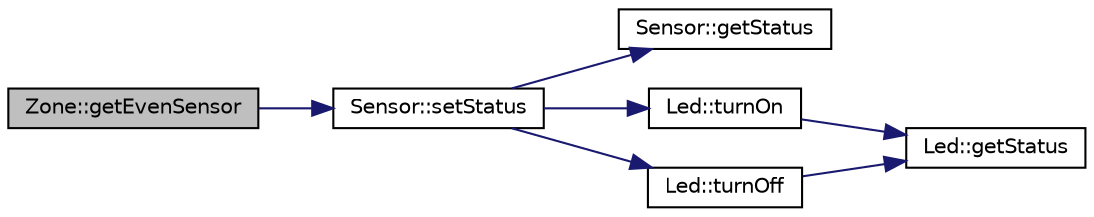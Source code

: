 digraph "Zone::getEvenSensor"
{
  edge [fontname="Helvetica",fontsize="10",labelfontname="Helvetica",labelfontsize="10"];
  node [fontname="Helvetica",fontsize="10",shape=record];
  rankdir="LR";
  Node2 [label="Zone::getEvenSensor",height=0.2,width=0.4,color="black", fillcolor="grey75", style="filled", fontcolor="black"];
  Node2 -> Node3 [color="midnightblue",fontsize="10",style="solid",fontname="Helvetica"];
  Node3 [label="Sensor::setStatus",height=0.2,width=0.4,color="black", fillcolor="white", style="filled",URL="$class_sensor.html#a7972be02ffc4de06189bf1674b10e7ca",tooltip="Set the Status object. "];
  Node3 -> Node4 [color="midnightblue",fontsize="10",style="solid",fontname="Helvetica"];
  Node4 [label="Sensor::getStatus",height=0.2,width=0.4,color="black", fillcolor="white", style="filled",URL="$class_sensor.html#a4fa4a168ce3effc89907845aa6ba1276",tooltip="Get the Status object. "];
  Node3 -> Node5 [color="midnightblue",fontsize="10",style="solid",fontname="Helvetica"];
  Node5 [label="Led::turnOn",height=0.2,width=0.4,color="black", fillcolor="white", style="filled",URL="$class_led.html#a31b9aebd54e73a88eba93068f70fd58c",tooltip="Ligar led. "];
  Node5 -> Node6 [color="midnightblue",fontsize="10",style="solid",fontname="Helvetica"];
  Node6 [label="Led::getStatus",height=0.2,width=0.4,color="black", fillcolor="white", style="filled",URL="$class_led.html#a1b58a603349633018e279f99405c09fe",tooltip="Get the Status object. "];
  Node3 -> Node7 [color="midnightblue",fontsize="10",style="solid",fontname="Helvetica"];
  Node7 [label="Led::turnOff",height=0.2,width=0.4,color="black", fillcolor="white", style="filled",URL="$class_led.html#a1ae7b75842a5395a46251abfbd798166",tooltip="Desligar o Led. "];
  Node7 -> Node6 [color="midnightblue",fontsize="10",style="solid",fontname="Helvetica"];
}
